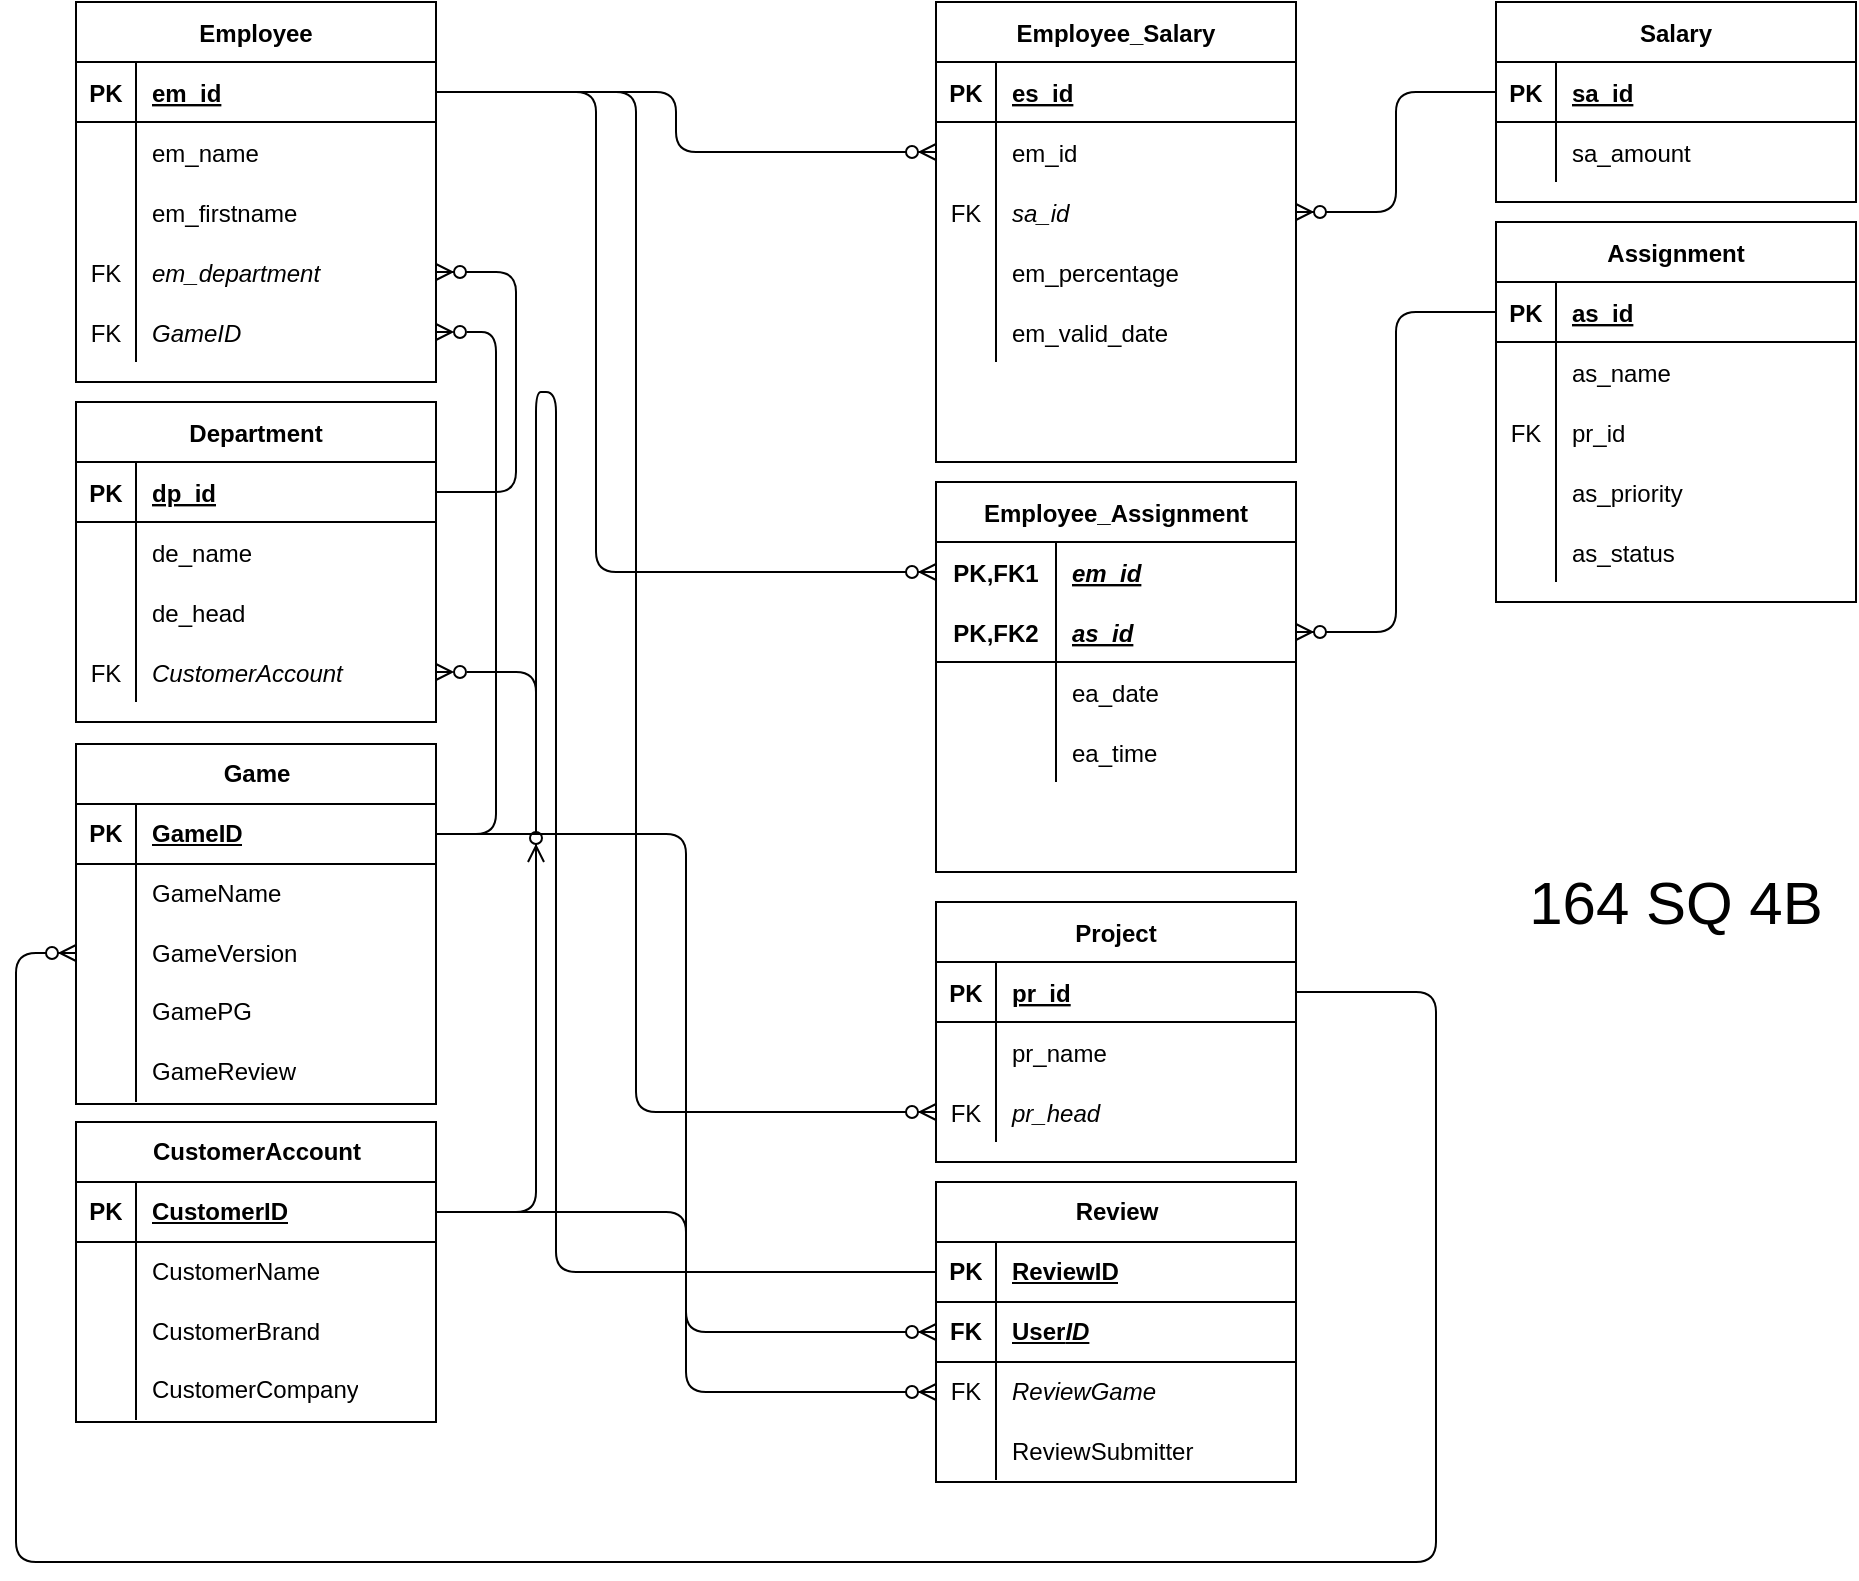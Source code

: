 <mxfile version="22.0.3" type="device">
  <diagram id="Ua8jzKpzWy9lWKRuRthe" name="Seite-1">
    <mxGraphModel dx="512" dy="359" grid="1" gridSize="10" guides="1" tooltips="1" connect="1" arrows="0" fold="1" page="1" pageScale="1" pageWidth="1169" pageHeight="827" math="0" shadow="0">
      <root>
        <mxCell id="0" />
        <mxCell id="1" parent="0" />
        <mxCell id="_YW2jVHC4cOVoF4vzaYy-1" value="Employee" style="shape=table;startSize=30;container=1;collapsible=1;childLayout=tableLayout;fixedRows=1;rowLines=0;fontStyle=1;align=center;resizeLast=1;labelBackgroundColor=none;" parent="1" vertex="1">
          <mxGeometry x="50" y="30" width="180" height="190" as="geometry" />
        </mxCell>
        <mxCell id="_YW2jVHC4cOVoF4vzaYy-2" value="" style="shape=partialRectangle;collapsible=0;dropTarget=0;pointerEvents=0;fillColor=none;top=0;left=0;bottom=1;right=0;points=[[0,0.5],[1,0.5]];portConstraint=eastwest;labelBackgroundColor=none;" parent="_YW2jVHC4cOVoF4vzaYy-1" vertex="1">
          <mxGeometry y="30" width="180" height="30" as="geometry" />
        </mxCell>
        <mxCell id="_YW2jVHC4cOVoF4vzaYy-3" value="PK" style="shape=partialRectangle;connectable=0;fillColor=none;top=0;left=0;bottom=0;right=0;fontStyle=1;overflow=hidden;labelBackgroundColor=none;" parent="_YW2jVHC4cOVoF4vzaYy-2" vertex="1">
          <mxGeometry width="30" height="30" as="geometry">
            <mxRectangle width="30" height="30" as="alternateBounds" />
          </mxGeometry>
        </mxCell>
        <mxCell id="_YW2jVHC4cOVoF4vzaYy-4" value="em_id" style="shape=partialRectangle;connectable=0;fillColor=none;top=0;left=0;bottom=0;right=0;align=left;spacingLeft=6;fontStyle=5;overflow=hidden;labelBackgroundColor=none;" parent="_YW2jVHC4cOVoF4vzaYy-2" vertex="1">
          <mxGeometry x="30" width="150" height="30" as="geometry">
            <mxRectangle width="150" height="30" as="alternateBounds" />
          </mxGeometry>
        </mxCell>
        <mxCell id="_YW2jVHC4cOVoF4vzaYy-5" value="" style="shape=partialRectangle;collapsible=0;dropTarget=0;pointerEvents=0;fillColor=none;top=0;left=0;bottom=0;right=0;points=[[0,0.5],[1,0.5]];portConstraint=eastwest;labelBackgroundColor=none;" parent="_YW2jVHC4cOVoF4vzaYy-1" vertex="1">
          <mxGeometry y="60" width="180" height="30" as="geometry" />
        </mxCell>
        <mxCell id="_YW2jVHC4cOVoF4vzaYy-6" value="" style="shape=partialRectangle;connectable=0;fillColor=none;top=0;left=0;bottom=0;right=0;editable=1;overflow=hidden;labelBackgroundColor=none;" parent="_YW2jVHC4cOVoF4vzaYy-5" vertex="1">
          <mxGeometry width="30" height="30" as="geometry">
            <mxRectangle width="30" height="30" as="alternateBounds" />
          </mxGeometry>
        </mxCell>
        <mxCell id="_YW2jVHC4cOVoF4vzaYy-7" value="em_name" style="shape=partialRectangle;connectable=0;fillColor=none;top=0;left=0;bottom=0;right=0;align=left;spacingLeft=6;overflow=hidden;labelBackgroundColor=none;" parent="_YW2jVHC4cOVoF4vzaYy-5" vertex="1">
          <mxGeometry x="30" width="150" height="30" as="geometry">
            <mxRectangle width="150" height="30" as="alternateBounds" />
          </mxGeometry>
        </mxCell>
        <mxCell id="_YW2jVHC4cOVoF4vzaYy-8" value="" style="shape=partialRectangle;collapsible=0;dropTarget=0;pointerEvents=0;fillColor=none;top=0;left=0;bottom=0;right=0;points=[[0,0.5],[1,0.5]];portConstraint=eastwest;labelBackgroundColor=none;" parent="_YW2jVHC4cOVoF4vzaYy-1" vertex="1">
          <mxGeometry y="90" width="180" height="30" as="geometry" />
        </mxCell>
        <mxCell id="_YW2jVHC4cOVoF4vzaYy-9" value="" style="shape=partialRectangle;connectable=0;fillColor=none;top=0;left=0;bottom=0;right=0;editable=1;overflow=hidden;labelBackgroundColor=none;" parent="_YW2jVHC4cOVoF4vzaYy-8" vertex="1">
          <mxGeometry width="30" height="30" as="geometry">
            <mxRectangle width="30" height="30" as="alternateBounds" />
          </mxGeometry>
        </mxCell>
        <mxCell id="_YW2jVHC4cOVoF4vzaYy-10" value="em_firstname" style="shape=partialRectangle;connectable=0;fillColor=none;top=0;left=0;bottom=0;right=0;align=left;spacingLeft=6;overflow=hidden;labelBackgroundColor=none;" parent="_YW2jVHC4cOVoF4vzaYy-8" vertex="1">
          <mxGeometry x="30" width="150" height="30" as="geometry">
            <mxRectangle width="150" height="30" as="alternateBounds" />
          </mxGeometry>
        </mxCell>
        <mxCell id="_YW2jVHC4cOVoF4vzaYy-11" value="" style="shape=partialRectangle;collapsible=0;dropTarget=0;pointerEvents=0;fillColor=none;top=0;left=0;bottom=0;right=0;points=[[0,0.5],[1,0.5]];portConstraint=eastwest;labelBackgroundColor=none;" parent="_YW2jVHC4cOVoF4vzaYy-1" vertex="1">
          <mxGeometry y="120" width="180" height="30" as="geometry" />
        </mxCell>
        <mxCell id="_YW2jVHC4cOVoF4vzaYy-12" value="FK" style="shape=partialRectangle;connectable=0;fillColor=none;top=0;left=0;bottom=0;right=0;editable=1;overflow=hidden;labelBackgroundColor=none;" parent="_YW2jVHC4cOVoF4vzaYy-11" vertex="1">
          <mxGeometry width="30" height="30" as="geometry">
            <mxRectangle width="30" height="30" as="alternateBounds" />
          </mxGeometry>
        </mxCell>
        <mxCell id="_YW2jVHC4cOVoF4vzaYy-13" value="em_department" style="shape=partialRectangle;connectable=0;fillColor=none;top=0;left=0;bottom=0;right=0;align=left;spacingLeft=6;overflow=hidden;fontStyle=2;labelBackgroundColor=none;" parent="_YW2jVHC4cOVoF4vzaYy-11" vertex="1">
          <mxGeometry x="30" width="150" height="30" as="geometry">
            <mxRectangle width="150" height="30" as="alternateBounds" />
          </mxGeometry>
        </mxCell>
        <mxCell id="7PqObZZ0oOiHgNOattM8-30" style="shape=partialRectangle;collapsible=0;dropTarget=0;pointerEvents=0;fillColor=none;top=0;left=0;bottom=0;right=0;points=[[0,0.5],[1,0.5]];portConstraint=eastwest;labelBackgroundColor=none;" vertex="1" parent="_YW2jVHC4cOVoF4vzaYy-1">
          <mxGeometry y="150" width="180" height="30" as="geometry" />
        </mxCell>
        <mxCell id="7PqObZZ0oOiHgNOattM8-31" value="FK" style="shape=partialRectangle;connectable=0;fillColor=none;top=0;left=0;bottom=0;right=0;editable=1;overflow=hidden;labelBackgroundColor=none;" vertex="1" parent="7PqObZZ0oOiHgNOattM8-30">
          <mxGeometry width="30" height="30" as="geometry">
            <mxRectangle width="30" height="30" as="alternateBounds" />
          </mxGeometry>
        </mxCell>
        <mxCell id="7PqObZZ0oOiHgNOattM8-32" value="GameID" style="shape=partialRectangle;connectable=0;fillColor=none;top=0;left=0;bottom=0;right=0;align=left;spacingLeft=6;overflow=hidden;fontStyle=2;labelBackgroundColor=none;" vertex="1" parent="7PqObZZ0oOiHgNOattM8-30">
          <mxGeometry x="30" width="150" height="30" as="geometry">
            <mxRectangle width="150" height="30" as="alternateBounds" />
          </mxGeometry>
        </mxCell>
        <mxCell id="_YW2jVHC4cOVoF4vzaYy-14" value="Salary" style="shape=table;startSize=30;container=1;collapsible=1;childLayout=tableLayout;fixedRows=1;rowLines=0;fontStyle=1;align=center;resizeLast=1;labelBackgroundColor=none;" parent="1" vertex="1">
          <mxGeometry x="760" y="30" width="180" height="100" as="geometry" />
        </mxCell>
        <mxCell id="_YW2jVHC4cOVoF4vzaYy-15" value="" style="shape=partialRectangle;collapsible=0;dropTarget=0;pointerEvents=0;fillColor=none;top=0;left=0;bottom=1;right=0;points=[[0,0.5],[1,0.5]];portConstraint=eastwest;labelBackgroundColor=none;" parent="_YW2jVHC4cOVoF4vzaYy-14" vertex="1">
          <mxGeometry y="30" width="180" height="30" as="geometry" />
        </mxCell>
        <mxCell id="_YW2jVHC4cOVoF4vzaYy-16" value="PK" style="shape=partialRectangle;connectable=0;fillColor=none;top=0;left=0;bottom=0;right=0;fontStyle=1;overflow=hidden;labelBackgroundColor=none;" parent="_YW2jVHC4cOVoF4vzaYy-15" vertex="1">
          <mxGeometry width="30" height="30" as="geometry">
            <mxRectangle width="30" height="30" as="alternateBounds" />
          </mxGeometry>
        </mxCell>
        <mxCell id="_YW2jVHC4cOVoF4vzaYy-17" value="sa_id" style="shape=partialRectangle;connectable=0;fillColor=none;top=0;left=0;bottom=0;right=0;align=left;spacingLeft=6;fontStyle=5;overflow=hidden;labelBackgroundColor=none;" parent="_YW2jVHC4cOVoF4vzaYy-15" vertex="1">
          <mxGeometry x="30" width="150" height="30" as="geometry">
            <mxRectangle width="150" height="30" as="alternateBounds" />
          </mxGeometry>
        </mxCell>
        <mxCell id="_YW2jVHC4cOVoF4vzaYy-18" value="" style="shape=partialRectangle;collapsible=0;dropTarget=0;pointerEvents=0;fillColor=none;top=0;left=0;bottom=0;right=0;points=[[0,0.5],[1,0.5]];portConstraint=eastwest;labelBackgroundColor=none;" parent="_YW2jVHC4cOVoF4vzaYy-14" vertex="1">
          <mxGeometry y="60" width="180" height="30" as="geometry" />
        </mxCell>
        <mxCell id="_YW2jVHC4cOVoF4vzaYy-19" value="" style="shape=partialRectangle;connectable=0;fillColor=none;top=0;left=0;bottom=0;right=0;editable=1;overflow=hidden;labelBackgroundColor=none;" parent="_YW2jVHC4cOVoF4vzaYy-18" vertex="1">
          <mxGeometry width="30" height="30" as="geometry">
            <mxRectangle width="30" height="30" as="alternateBounds" />
          </mxGeometry>
        </mxCell>
        <mxCell id="_YW2jVHC4cOVoF4vzaYy-20" value="sa_amount" style="shape=partialRectangle;connectable=0;fillColor=none;top=0;left=0;bottom=0;right=0;align=left;spacingLeft=6;overflow=hidden;labelBackgroundColor=none;" parent="_YW2jVHC4cOVoF4vzaYy-18" vertex="1">
          <mxGeometry x="30" width="150" height="30" as="geometry">
            <mxRectangle width="150" height="30" as="alternateBounds" />
          </mxGeometry>
        </mxCell>
        <mxCell id="_YW2jVHC4cOVoF4vzaYy-27" value="Employee_Salary" style="shape=table;startSize=30;container=1;collapsible=1;childLayout=tableLayout;fixedRows=1;rowLines=0;fontStyle=1;align=center;resizeLast=1;labelBackgroundColor=none;" parent="1" vertex="1">
          <mxGeometry x="480" y="30" width="180" height="230" as="geometry" />
        </mxCell>
        <mxCell id="_YW2jVHC4cOVoF4vzaYy-28" value="" style="shape=partialRectangle;collapsible=0;dropTarget=0;pointerEvents=0;fillColor=none;top=0;left=0;bottom=1;right=0;points=[[0,0.5],[1,0.5]];portConstraint=eastwest;labelBackgroundColor=none;" parent="_YW2jVHC4cOVoF4vzaYy-27" vertex="1">
          <mxGeometry y="30" width="180" height="30" as="geometry" />
        </mxCell>
        <mxCell id="_YW2jVHC4cOVoF4vzaYy-29" value="PK" style="shape=partialRectangle;connectable=0;fillColor=none;top=0;left=0;bottom=0;right=0;fontStyle=1;overflow=hidden;labelBackgroundColor=none;" parent="_YW2jVHC4cOVoF4vzaYy-28" vertex="1">
          <mxGeometry width="30" height="30" as="geometry">
            <mxRectangle width="30" height="30" as="alternateBounds" />
          </mxGeometry>
        </mxCell>
        <mxCell id="_YW2jVHC4cOVoF4vzaYy-30" value="es_id" style="shape=partialRectangle;connectable=0;fillColor=none;top=0;left=0;bottom=0;right=0;align=left;spacingLeft=6;fontStyle=5;overflow=hidden;labelBackgroundColor=none;" parent="_YW2jVHC4cOVoF4vzaYy-28" vertex="1">
          <mxGeometry x="30" width="150" height="30" as="geometry">
            <mxRectangle width="150" height="30" as="alternateBounds" />
          </mxGeometry>
        </mxCell>
        <mxCell id="_YW2jVHC4cOVoF4vzaYy-31" value="" style="shape=partialRectangle;collapsible=0;dropTarget=0;pointerEvents=0;fillColor=none;top=0;left=0;bottom=0;right=0;points=[[0,0.5],[1,0.5]];portConstraint=eastwest;labelBackgroundColor=none;" parent="_YW2jVHC4cOVoF4vzaYy-27" vertex="1">
          <mxGeometry y="60" width="180" height="30" as="geometry" />
        </mxCell>
        <mxCell id="_YW2jVHC4cOVoF4vzaYy-32" value="" style="shape=partialRectangle;connectable=0;fillColor=none;top=0;left=0;bottom=0;right=0;editable=1;overflow=hidden;labelBackgroundColor=none;" parent="_YW2jVHC4cOVoF4vzaYy-31" vertex="1">
          <mxGeometry width="30" height="30" as="geometry">
            <mxRectangle width="30" height="30" as="alternateBounds" />
          </mxGeometry>
        </mxCell>
        <mxCell id="_YW2jVHC4cOVoF4vzaYy-33" value="em_id" style="shape=partialRectangle;connectable=0;fillColor=none;top=0;left=0;bottom=0;right=0;align=left;spacingLeft=6;overflow=hidden;labelBackgroundColor=none;" parent="_YW2jVHC4cOVoF4vzaYy-31" vertex="1">
          <mxGeometry x="30" width="150" height="30" as="geometry">
            <mxRectangle width="150" height="30" as="alternateBounds" />
          </mxGeometry>
        </mxCell>
        <mxCell id="u4mt62kIkiOleZGUTD9y-3" value="" style="shape=partialRectangle;collapsible=0;dropTarget=0;pointerEvents=0;fillColor=none;top=0;left=0;bottom=0;right=0;points=[[0,0.5],[1,0.5]];portConstraint=eastwest;labelBackgroundColor=none;" parent="_YW2jVHC4cOVoF4vzaYy-27" vertex="1">
          <mxGeometry y="90" width="180" height="30" as="geometry" />
        </mxCell>
        <mxCell id="u4mt62kIkiOleZGUTD9y-4" value="FK" style="shape=partialRectangle;connectable=0;fillColor=none;top=0;left=0;bottom=0;right=0;fontStyle=0;overflow=hidden;labelBackgroundColor=none;" parent="u4mt62kIkiOleZGUTD9y-3" vertex="1">
          <mxGeometry width="30" height="30" as="geometry">
            <mxRectangle width="30" height="30" as="alternateBounds" />
          </mxGeometry>
        </mxCell>
        <mxCell id="u4mt62kIkiOleZGUTD9y-5" value="sa_id" style="shape=partialRectangle;connectable=0;fillColor=none;top=0;left=0;bottom=0;right=0;align=left;spacingLeft=6;fontStyle=2;overflow=hidden;labelBackgroundColor=none;" parent="u4mt62kIkiOleZGUTD9y-3" vertex="1">
          <mxGeometry x="30" width="150" height="30" as="geometry">
            <mxRectangle width="150" height="30" as="alternateBounds" />
          </mxGeometry>
        </mxCell>
        <mxCell id="_YW2jVHC4cOVoF4vzaYy-37" value="" style="shape=partialRectangle;collapsible=0;dropTarget=0;pointerEvents=0;fillColor=none;top=0;left=0;bottom=0;right=0;points=[[0,0.5],[1,0.5]];portConstraint=eastwest;labelBackgroundColor=none;" parent="_YW2jVHC4cOVoF4vzaYy-27" vertex="1">
          <mxGeometry y="120" width="180" height="30" as="geometry" />
        </mxCell>
        <mxCell id="_YW2jVHC4cOVoF4vzaYy-38" value="" style="shape=partialRectangle;connectable=0;fillColor=none;top=0;left=0;bottom=0;right=0;editable=1;overflow=hidden;labelBackgroundColor=none;" parent="_YW2jVHC4cOVoF4vzaYy-37" vertex="1">
          <mxGeometry width="30" height="30" as="geometry">
            <mxRectangle width="30" height="30" as="alternateBounds" />
          </mxGeometry>
        </mxCell>
        <mxCell id="_YW2jVHC4cOVoF4vzaYy-39" value="em_percentage" style="shape=partialRectangle;connectable=0;fillColor=none;top=0;left=0;bottom=0;right=0;align=left;spacingLeft=6;overflow=hidden;labelBackgroundColor=none;" parent="_YW2jVHC4cOVoF4vzaYy-37" vertex="1">
          <mxGeometry x="30" width="150" height="30" as="geometry">
            <mxRectangle width="150" height="30" as="alternateBounds" />
          </mxGeometry>
        </mxCell>
        <mxCell id="_YW2jVHC4cOVoF4vzaYy-82" value="" style="shape=partialRectangle;collapsible=0;dropTarget=0;pointerEvents=0;fillColor=none;top=0;left=0;bottom=0;right=0;points=[[0,0.5],[1,0.5]];portConstraint=eastwest;labelBackgroundColor=none;" parent="_YW2jVHC4cOVoF4vzaYy-27" vertex="1">
          <mxGeometry y="150" width="180" height="30" as="geometry" />
        </mxCell>
        <mxCell id="_YW2jVHC4cOVoF4vzaYy-83" value="" style="shape=partialRectangle;connectable=0;fillColor=none;top=0;left=0;bottom=0;right=0;editable=1;overflow=hidden;labelBackgroundColor=none;" parent="_YW2jVHC4cOVoF4vzaYy-82" vertex="1">
          <mxGeometry width="30" height="30" as="geometry">
            <mxRectangle width="30" height="30" as="alternateBounds" />
          </mxGeometry>
        </mxCell>
        <mxCell id="_YW2jVHC4cOVoF4vzaYy-84" value="em_valid_date" style="shape=partialRectangle;connectable=0;fillColor=none;top=0;left=0;bottom=0;right=0;align=left;spacingLeft=6;overflow=hidden;labelBackgroundColor=none;" parent="_YW2jVHC4cOVoF4vzaYy-82" vertex="1">
          <mxGeometry x="30" width="150" height="30" as="geometry">
            <mxRectangle width="150" height="30" as="alternateBounds" />
          </mxGeometry>
        </mxCell>
        <mxCell id="_YW2jVHC4cOVoF4vzaYy-40" value="Project" style="shape=table;startSize=30;container=1;collapsible=1;childLayout=tableLayout;fixedRows=1;rowLines=0;fontStyle=1;align=center;resizeLast=1;labelBackgroundColor=none;" parent="1" vertex="1">
          <mxGeometry x="480" y="480" width="180" height="130" as="geometry" />
        </mxCell>
        <mxCell id="_YW2jVHC4cOVoF4vzaYy-41" value="" style="shape=partialRectangle;collapsible=0;dropTarget=0;pointerEvents=0;fillColor=none;top=0;left=0;bottom=1;right=0;points=[[0,0.5],[1,0.5]];portConstraint=eastwest;labelBackgroundColor=none;" parent="_YW2jVHC4cOVoF4vzaYy-40" vertex="1">
          <mxGeometry y="30" width="180" height="30" as="geometry" />
        </mxCell>
        <mxCell id="_YW2jVHC4cOVoF4vzaYy-42" value="PK" style="shape=partialRectangle;connectable=0;fillColor=none;top=0;left=0;bottom=0;right=0;fontStyle=1;overflow=hidden;labelBackgroundColor=none;" parent="_YW2jVHC4cOVoF4vzaYy-41" vertex="1">
          <mxGeometry width="30" height="30" as="geometry">
            <mxRectangle width="30" height="30" as="alternateBounds" />
          </mxGeometry>
        </mxCell>
        <mxCell id="_YW2jVHC4cOVoF4vzaYy-43" value="pr_id" style="shape=partialRectangle;connectable=0;fillColor=none;top=0;left=0;bottom=0;right=0;align=left;spacingLeft=6;fontStyle=5;overflow=hidden;labelBackgroundColor=none;" parent="_YW2jVHC4cOVoF4vzaYy-41" vertex="1">
          <mxGeometry x="30" width="150" height="30" as="geometry">
            <mxRectangle width="150" height="30" as="alternateBounds" />
          </mxGeometry>
        </mxCell>
        <mxCell id="_YW2jVHC4cOVoF4vzaYy-44" value="" style="shape=partialRectangle;collapsible=0;dropTarget=0;pointerEvents=0;fillColor=none;top=0;left=0;bottom=0;right=0;points=[[0,0.5],[1,0.5]];portConstraint=eastwest;labelBackgroundColor=none;" parent="_YW2jVHC4cOVoF4vzaYy-40" vertex="1">
          <mxGeometry y="60" width="180" height="30" as="geometry" />
        </mxCell>
        <mxCell id="_YW2jVHC4cOVoF4vzaYy-45" value="" style="shape=partialRectangle;connectable=0;fillColor=none;top=0;left=0;bottom=0;right=0;editable=1;overflow=hidden;labelBackgroundColor=none;" parent="_YW2jVHC4cOVoF4vzaYy-44" vertex="1">
          <mxGeometry width="30" height="30" as="geometry">
            <mxRectangle width="30" height="30" as="alternateBounds" />
          </mxGeometry>
        </mxCell>
        <mxCell id="_YW2jVHC4cOVoF4vzaYy-46" value="pr_name" style="shape=partialRectangle;connectable=0;fillColor=none;top=0;left=0;bottom=0;right=0;align=left;spacingLeft=6;overflow=hidden;labelBackgroundColor=none;" parent="_YW2jVHC4cOVoF4vzaYy-44" vertex="1">
          <mxGeometry x="30" width="150" height="30" as="geometry">
            <mxRectangle width="150" height="30" as="alternateBounds" />
          </mxGeometry>
        </mxCell>
        <mxCell id="u4mt62kIkiOleZGUTD9y-31" value="" style="shape=partialRectangle;collapsible=0;dropTarget=0;pointerEvents=0;fillColor=none;top=0;left=0;bottom=0;right=0;points=[[0,0.5],[1,0.5]];portConstraint=eastwest;labelBackgroundColor=none;" parent="_YW2jVHC4cOVoF4vzaYy-40" vertex="1">
          <mxGeometry y="90" width="180" height="30" as="geometry" />
        </mxCell>
        <mxCell id="u4mt62kIkiOleZGUTD9y-32" value="FK" style="shape=partialRectangle;connectable=0;fillColor=none;top=0;left=0;bottom=0;right=0;fontStyle=0;overflow=hidden;labelBackgroundColor=none;" parent="u4mt62kIkiOleZGUTD9y-31" vertex="1">
          <mxGeometry width="30" height="30" as="geometry">
            <mxRectangle width="30" height="30" as="alternateBounds" />
          </mxGeometry>
        </mxCell>
        <mxCell id="u4mt62kIkiOleZGUTD9y-33" value="pr_head" style="shape=partialRectangle;connectable=0;fillColor=none;top=0;left=0;bottom=0;right=0;align=left;spacingLeft=6;fontStyle=2;overflow=hidden;labelBackgroundColor=none;" parent="u4mt62kIkiOleZGUTD9y-31" vertex="1">
          <mxGeometry x="30" width="150" height="30" as="geometry">
            <mxRectangle width="150" height="30" as="alternateBounds" />
          </mxGeometry>
        </mxCell>
        <mxCell id="_YW2jVHC4cOVoF4vzaYy-85" value="Department" style="shape=table;startSize=30;container=1;collapsible=1;childLayout=tableLayout;fixedRows=1;rowLines=0;fontStyle=1;align=center;resizeLast=1;labelBackgroundColor=none;" parent="1" vertex="1">
          <mxGeometry x="50" y="230" width="180" height="160" as="geometry" />
        </mxCell>
        <mxCell id="_YW2jVHC4cOVoF4vzaYy-86" value="" style="shape=partialRectangle;collapsible=0;dropTarget=0;pointerEvents=0;fillColor=none;top=0;left=0;bottom=1;right=0;points=[[0,0.5],[1,0.5]];portConstraint=eastwest;labelBackgroundColor=none;" parent="_YW2jVHC4cOVoF4vzaYy-85" vertex="1">
          <mxGeometry y="30" width="180" height="30" as="geometry" />
        </mxCell>
        <mxCell id="_YW2jVHC4cOVoF4vzaYy-87" value="PK" style="shape=partialRectangle;connectable=0;fillColor=none;top=0;left=0;bottom=0;right=0;fontStyle=1;overflow=hidden;labelBackgroundColor=none;" parent="_YW2jVHC4cOVoF4vzaYy-86" vertex="1">
          <mxGeometry width="30" height="30" as="geometry">
            <mxRectangle width="30" height="30" as="alternateBounds" />
          </mxGeometry>
        </mxCell>
        <mxCell id="_YW2jVHC4cOVoF4vzaYy-88" value="dp_id" style="shape=partialRectangle;connectable=0;fillColor=none;top=0;left=0;bottom=0;right=0;align=left;spacingLeft=6;fontStyle=5;overflow=hidden;labelBackgroundColor=none;" parent="_YW2jVHC4cOVoF4vzaYy-86" vertex="1">
          <mxGeometry x="30" width="150" height="30" as="geometry">
            <mxRectangle width="150" height="30" as="alternateBounds" />
          </mxGeometry>
        </mxCell>
        <mxCell id="_YW2jVHC4cOVoF4vzaYy-89" value="" style="shape=partialRectangle;collapsible=0;dropTarget=0;pointerEvents=0;fillColor=none;top=0;left=0;bottom=0;right=0;points=[[0,0.5],[1,0.5]];portConstraint=eastwest;labelBackgroundColor=none;" parent="_YW2jVHC4cOVoF4vzaYy-85" vertex="1">
          <mxGeometry y="60" width="180" height="30" as="geometry" />
        </mxCell>
        <mxCell id="_YW2jVHC4cOVoF4vzaYy-90" value="" style="shape=partialRectangle;connectable=0;fillColor=none;top=0;left=0;bottom=0;right=0;editable=1;overflow=hidden;labelBackgroundColor=none;" parent="_YW2jVHC4cOVoF4vzaYy-89" vertex="1">
          <mxGeometry width="30" height="30" as="geometry">
            <mxRectangle width="30" height="30" as="alternateBounds" />
          </mxGeometry>
        </mxCell>
        <mxCell id="_YW2jVHC4cOVoF4vzaYy-91" value="de_name" style="shape=partialRectangle;connectable=0;fillColor=none;top=0;left=0;bottom=0;right=0;align=left;spacingLeft=6;overflow=hidden;labelBackgroundColor=none;" parent="_YW2jVHC4cOVoF4vzaYy-89" vertex="1">
          <mxGeometry x="30" width="150" height="30" as="geometry">
            <mxRectangle width="150" height="30" as="alternateBounds" />
          </mxGeometry>
        </mxCell>
        <mxCell id="_YW2jVHC4cOVoF4vzaYy-92" value="" style="shape=partialRectangle;collapsible=0;dropTarget=0;pointerEvents=0;fillColor=none;top=0;left=0;bottom=0;right=0;points=[[0,0.5],[1,0.5]];portConstraint=eastwest;labelBackgroundColor=none;" parent="_YW2jVHC4cOVoF4vzaYy-85" vertex="1">
          <mxGeometry y="90" width="180" height="30" as="geometry" />
        </mxCell>
        <mxCell id="_YW2jVHC4cOVoF4vzaYy-93" value="" style="shape=partialRectangle;connectable=0;fillColor=none;top=0;left=0;bottom=0;right=0;editable=1;overflow=hidden;labelBackgroundColor=none;" parent="_YW2jVHC4cOVoF4vzaYy-92" vertex="1">
          <mxGeometry width="30" height="30" as="geometry">
            <mxRectangle width="30" height="30" as="alternateBounds" />
          </mxGeometry>
        </mxCell>
        <mxCell id="_YW2jVHC4cOVoF4vzaYy-94" value="de_head" style="shape=partialRectangle;connectable=0;fillColor=none;top=0;left=0;bottom=0;right=0;align=left;spacingLeft=6;overflow=hidden;labelBackgroundColor=none;" parent="_YW2jVHC4cOVoF4vzaYy-92" vertex="1">
          <mxGeometry x="30" width="150" height="30" as="geometry">
            <mxRectangle width="150" height="30" as="alternateBounds" />
          </mxGeometry>
        </mxCell>
        <mxCell id="7PqObZZ0oOiHgNOattM8-52" style="shape=partialRectangle;collapsible=0;dropTarget=0;pointerEvents=0;fillColor=none;top=0;left=0;bottom=0;right=0;points=[[0,0.5],[1,0.5]];portConstraint=eastwest;labelBackgroundColor=none;" vertex="1" parent="_YW2jVHC4cOVoF4vzaYy-85">
          <mxGeometry y="120" width="180" height="30" as="geometry" />
        </mxCell>
        <mxCell id="7PqObZZ0oOiHgNOattM8-53" value="FK" style="shape=partialRectangle;connectable=0;fillColor=none;top=0;left=0;bottom=0;right=0;editable=1;overflow=hidden;labelBackgroundColor=none;" vertex="1" parent="7PqObZZ0oOiHgNOattM8-52">
          <mxGeometry width="30" height="30" as="geometry">
            <mxRectangle width="30" height="30" as="alternateBounds" />
          </mxGeometry>
        </mxCell>
        <mxCell id="7PqObZZ0oOiHgNOattM8-54" value="CustomerAccount" style="shape=partialRectangle;connectable=0;fillColor=none;top=0;left=0;bottom=0;right=0;align=left;spacingLeft=6;overflow=hidden;fontStyle=2;labelBackgroundColor=none;" vertex="1" parent="7PqObZZ0oOiHgNOattM8-52">
          <mxGeometry x="30" width="150" height="30" as="geometry">
            <mxRectangle width="150" height="30" as="alternateBounds" />
          </mxGeometry>
        </mxCell>
        <mxCell id="_YW2jVHC4cOVoF4vzaYy-98" value="Assignment" style="shape=table;startSize=30;container=1;collapsible=1;childLayout=tableLayout;fixedRows=1;rowLines=0;fontStyle=1;align=center;resizeLast=1;labelBackgroundColor=none;" parent="1" vertex="1">
          <mxGeometry x="760" y="140" width="180" height="190" as="geometry" />
        </mxCell>
        <mxCell id="_YW2jVHC4cOVoF4vzaYy-99" value="" style="shape=partialRectangle;collapsible=0;dropTarget=0;pointerEvents=0;fillColor=none;top=0;left=0;bottom=1;right=0;points=[[0,0.5],[1,0.5]];portConstraint=eastwest;labelBackgroundColor=none;" parent="_YW2jVHC4cOVoF4vzaYy-98" vertex="1">
          <mxGeometry y="30" width="180" height="30" as="geometry" />
        </mxCell>
        <mxCell id="_YW2jVHC4cOVoF4vzaYy-100" value="PK" style="shape=partialRectangle;connectable=0;fillColor=none;top=0;left=0;bottom=0;right=0;fontStyle=1;overflow=hidden;labelBackgroundColor=none;" parent="_YW2jVHC4cOVoF4vzaYy-99" vertex="1">
          <mxGeometry width="30" height="30" as="geometry">
            <mxRectangle width="30" height="30" as="alternateBounds" />
          </mxGeometry>
        </mxCell>
        <mxCell id="_YW2jVHC4cOVoF4vzaYy-101" value="as_id" style="shape=partialRectangle;connectable=0;fillColor=none;top=0;left=0;bottom=0;right=0;align=left;spacingLeft=6;fontStyle=5;overflow=hidden;labelBackgroundColor=none;" parent="_YW2jVHC4cOVoF4vzaYy-99" vertex="1">
          <mxGeometry x="30" width="150" height="30" as="geometry">
            <mxRectangle width="150" height="30" as="alternateBounds" />
          </mxGeometry>
        </mxCell>
        <mxCell id="_YW2jVHC4cOVoF4vzaYy-102" value="" style="shape=partialRectangle;collapsible=0;dropTarget=0;pointerEvents=0;fillColor=none;top=0;left=0;bottom=0;right=0;points=[[0,0.5],[1,0.5]];portConstraint=eastwest;labelBackgroundColor=none;" parent="_YW2jVHC4cOVoF4vzaYy-98" vertex="1">
          <mxGeometry y="60" width="180" height="30" as="geometry" />
        </mxCell>
        <mxCell id="_YW2jVHC4cOVoF4vzaYy-103" value="" style="shape=partialRectangle;connectable=0;fillColor=none;top=0;left=0;bottom=0;right=0;editable=1;overflow=hidden;labelBackgroundColor=none;" parent="_YW2jVHC4cOVoF4vzaYy-102" vertex="1">
          <mxGeometry width="30" height="30" as="geometry">
            <mxRectangle width="30" height="30" as="alternateBounds" />
          </mxGeometry>
        </mxCell>
        <mxCell id="_YW2jVHC4cOVoF4vzaYy-104" value="as_name" style="shape=partialRectangle;connectable=0;fillColor=none;top=0;left=0;bottom=0;right=0;align=left;spacingLeft=6;overflow=hidden;labelBackgroundColor=none;" parent="_YW2jVHC4cOVoF4vzaYy-102" vertex="1">
          <mxGeometry x="30" width="150" height="30" as="geometry">
            <mxRectangle width="150" height="30" as="alternateBounds" />
          </mxGeometry>
        </mxCell>
        <mxCell id="u4mt62kIkiOleZGUTD9y-27" value="" style="shape=partialRectangle;collapsible=0;dropTarget=0;pointerEvents=0;fillColor=none;top=0;left=0;bottom=0;right=0;points=[[0,0.5],[1,0.5]];portConstraint=eastwest;labelBackgroundColor=none;" parent="_YW2jVHC4cOVoF4vzaYy-98" vertex="1">
          <mxGeometry y="90" width="180" height="30" as="geometry" />
        </mxCell>
        <mxCell id="u4mt62kIkiOleZGUTD9y-28" value="FK" style="shape=partialRectangle;connectable=0;fillColor=none;top=0;left=0;bottom=0;right=0;fontStyle=0;overflow=hidden;labelBackgroundColor=none;" parent="u4mt62kIkiOleZGUTD9y-27" vertex="1">
          <mxGeometry width="30" height="30" as="geometry">
            <mxRectangle width="30" height="30" as="alternateBounds" />
          </mxGeometry>
        </mxCell>
        <mxCell id="u4mt62kIkiOleZGUTD9y-29" value="pr_id" style="shape=partialRectangle;connectable=0;fillColor=none;top=0;left=0;bottom=0;right=0;align=left;spacingLeft=6;fontStyle=0;overflow=hidden;labelBackgroundColor=none;" parent="u4mt62kIkiOleZGUTD9y-27" vertex="1">
          <mxGeometry x="30" width="150" height="30" as="geometry">
            <mxRectangle width="150" height="30" as="alternateBounds" />
          </mxGeometry>
        </mxCell>
        <mxCell id="_YW2jVHC4cOVoF4vzaYy-105" value="" style="shape=partialRectangle;collapsible=0;dropTarget=0;pointerEvents=0;fillColor=none;top=0;left=0;bottom=0;right=0;points=[[0,0.5],[1,0.5]];portConstraint=eastwest;labelBackgroundColor=none;" parent="_YW2jVHC4cOVoF4vzaYy-98" vertex="1">
          <mxGeometry y="120" width="180" height="30" as="geometry" />
        </mxCell>
        <mxCell id="_YW2jVHC4cOVoF4vzaYy-106" value="" style="shape=partialRectangle;connectable=0;fillColor=none;top=0;left=0;bottom=0;right=0;editable=1;overflow=hidden;labelBackgroundColor=none;" parent="_YW2jVHC4cOVoF4vzaYy-105" vertex="1">
          <mxGeometry width="30" height="30" as="geometry">
            <mxRectangle width="30" height="30" as="alternateBounds" />
          </mxGeometry>
        </mxCell>
        <mxCell id="_YW2jVHC4cOVoF4vzaYy-107" value="as_priority" style="shape=partialRectangle;connectable=0;fillColor=none;top=0;left=0;bottom=0;right=0;align=left;spacingLeft=6;overflow=hidden;labelBackgroundColor=none;" parent="_YW2jVHC4cOVoF4vzaYy-105" vertex="1">
          <mxGeometry x="30" width="150" height="30" as="geometry">
            <mxRectangle width="150" height="30" as="alternateBounds" />
          </mxGeometry>
        </mxCell>
        <mxCell id="_YW2jVHC4cOVoF4vzaYy-108" value="" style="shape=partialRectangle;collapsible=0;dropTarget=0;pointerEvents=0;fillColor=none;top=0;left=0;bottom=0;right=0;points=[[0,0.5],[1,0.5]];portConstraint=eastwest;labelBackgroundColor=none;" parent="_YW2jVHC4cOVoF4vzaYy-98" vertex="1">
          <mxGeometry y="150" width="180" height="30" as="geometry" />
        </mxCell>
        <mxCell id="_YW2jVHC4cOVoF4vzaYy-109" value="" style="shape=partialRectangle;connectable=0;fillColor=none;top=0;left=0;bottom=0;right=0;editable=1;overflow=hidden;labelBackgroundColor=none;" parent="_YW2jVHC4cOVoF4vzaYy-108" vertex="1">
          <mxGeometry width="30" height="30" as="geometry">
            <mxRectangle width="30" height="30" as="alternateBounds" />
          </mxGeometry>
        </mxCell>
        <mxCell id="_YW2jVHC4cOVoF4vzaYy-110" value="as_status" style="shape=partialRectangle;connectable=0;fillColor=none;top=0;left=0;bottom=0;right=0;align=left;spacingLeft=6;overflow=hidden;labelBackgroundColor=none;" parent="_YW2jVHC4cOVoF4vzaYy-108" vertex="1">
          <mxGeometry x="30" width="150" height="30" as="geometry">
            <mxRectangle width="150" height="30" as="alternateBounds" />
          </mxGeometry>
        </mxCell>
        <mxCell id="u4mt62kIkiOleZGUTD9y-2" value="" style="fontSize=12;html=1;endArrow=ERzeroToMany;endFill=1;entryX=1;entryY=0.5;entryDx=0;entryDy=0;exitX=0;exitY=0.5;exitDx=0;exitDy=0;labelBackgroundColor=none;fontColor=default;" parent="1" source="_YW2jVHC4cOVoF4vzaYy-15" edge="1" target="u4mt62kIkiOleZGUTD9y-3">
          <mxGeometry width="100" height="100" relative="1" as="geometry">
            <mxPoint x="930" y="77.5" as="sourcePoint" />
            <mxPoint x="730" y="142.5" as="targetPoint" />
            <Array as="points">
              <mxPoint x="710" y="75" />
              <mxPoint x="710" y="135" />
            </Array>
          </mxGeometry>
        </mxCell>
        <mxCell id="u4mt62kIkiOleZGUTD9y-6" value="" style="fontSize=12;html=1;endArrow=ERzeroToMany;endFill=1;entryX=1;entryY=0.5;entryDx=0;entryDy=0;exitX=1;exitY=0.5;exitDx=0;exitDy=0;startArrow=none;startFill=0;labelBackgroundColor=none;fontColor=default;" parent="1" source="_YW2jVHC4cOVoF4vzaYy-86" target="_YW2jVHC4cOVoF4vzaYy-11" edge="1">
          <mxGeometry width="100" height="100" relative="1" as="geometry">
            <mxPoint x="250" y="280" as="sourcePoint" />
            <mxPoint x="230" y="180" as="targetPoint" />
            <Array as="points">
              <mxPoint x="270" y="275" />
              <mxPoint x="270" y="165" />
            </Array>
          </mxGeometry>
        </mxCell>
        <mxCell id="u4mt62kIkiOleZGUTD9y-7" value="" style="fontSize=12;html=1;endArrow=ERzeroToMany;endFill=1;entryX=0;entryY=0.5;entryDx=0;entryDy=0;exitX=1;exitY=0.5;exitDx=0;exitDy=0;labelBackgroundColor=none;fontColor=default;" parent="1" source="_YW2jVHC4cOVoF4vzaYy-2" target="u4mt62kIkiOleZGUTD9y-9" edge="1">
          <mxGeometry width="100" height="100" relative="1" as="geometry">
            <mxPoint x="460" y="230" as="sourcePoint" />
            <mxPoint x="540" y="465" as="targetPoint" />
            <Array as="points">
              <mxPoint x="310" y="75" />
              <mxPoint x="310" y="315" />
            </Array>
          </mxGeometry>
        </mxCell>
        <mxCell id="u4mt62kIkiOleZGUTD9y-8" value="Employee_Assignment" style="shape=table;startSize=30;container=1;collapsible=1;childLayout=tableLayout;fixedRows=1;rowLines=0;fontStyle=1;align=center;resizeLast=1;labelBackgroundColor=none;" parent="1" vertex="1">
          <mxGeometry x="480" y="270" width="180" height="195" as="geometry" />
        </mxCell>
        <mxCell id="u4mt62kIkiOleZGUTD9y-9" value="" style="shape=partialRectangle;collapsible=0;dropTarget=0;pointerEvents=0;fillColor=none;top=0;left=0;bottom=0;right=0;points=[[0,0.5],[1,0.5]];portConstraint=eastwest;labelBackgroundColor=none;" parent="u4mt62kIkiOleZGUTD9y-8" vertex="1">
          <mxGeometry y="30" width="180" height="30" as="geometry" />
        </mxCell>
        <mxCell id="u4mt62kIkiOleZGUTD9y-10" value="PK,FK1" style="shape=partialRectangle;connectable=0;fillColor=none;top=0;left=0;bottom=0;right=0;fontStyle=1;overflow=hidden;labelBackgroundColor=none;" parent="u4mt62kIkiOleZGUTD9y-9" vertex="1">
          <mxGeometry width="60" height="30" as="geometry">
            <mxRectangle width="60" height="30" as="alternateBounds" />
          </mxGeometry>
        </mxCell>
        <mxCell id="u4mt62kIkiOleZGUTD9y-11" value="em_id" style="shape=partialRectangle;connectable=0;fillColor=none;top=0;left=0;bottom=0;right=0;align=left;spacingLeft=6;fontStyle=7;overflow=hidden;labelBackgroundColor=none;" parent="u4mt62kIkiOleZGUTD9y-9" vertex="1">
          <mxGeometry x="60" width="120" height="30" as="geometry">
            <mxRectangle width="120" height="30" as="alternateBounds" />
          </mxGeometry>
        </mxCell>
        <mxCell id="u4mt62kIkiOleZGUTD9y-12" value="" style="shape=partialRectangle;collapsible=0;dropTarget=0;pointerEvents=0;fillColor=none;top=0;left=0;bottom=1;right=0;points=[[0,0.5],[1,0.5]];portConstraint=eastwest;labelBackgroundColor=none;" parent="u4mt62kIkiOleZGUTD9y-8" vertex="1">
          <mxGeometry y="60" width="180" height="30" as="geometry" />
        </mxCell>
        <mxCell id="u4mt62kIkiOleZGUTD9y-13" value="PK,FK2" style="shape=partialRectangle;connectable=0;fillColor=none;top=0;left=0;bottom=0;right=0;fontStyle=1;overflow=hidden;labelBackgroundColor=none;" parent="u4mt62kIkiOleZGUTD9y-12" vertex="1">
          <mxGeometry width="60" height="30" as="geometry">
            <mxRectangle width="60" height="30" as="alternateBounds" />
          </mxGeometry>
        </mxCell>
        <mxCell id="u4mt62kIkiOleZGUTD9y-14" value="as_id" style="shape=partialRectangle;connectable=0;fillColor=none;top=0;left=0;bottom=0;right=0;align=left;spacingLeft=6;fontStyle=7;overflow=hidden;labelBackgroundColor=none;" parent="u4mt62kIkiOleZGUTD9y-12" vertex="1">
          <mxGeometry x="60" width="120" height="30" as="geometry">
            <mxRectangle width="120" height="30" as="alternateBounds" />
          </mxGeometry>
        </mxCell>
        <mxCell id="u4mt62kIkiOleZGUTD9y-15" value="" style="shape=partialRectangle;collapsible=0;dropTarget=0;pointerEvents=0;fillColor=none;top=0;left=0;bottom=0;right=0;points=[[0,0.5],[1,0.5]];portConstraint=eastwest;labelBackgroundColor=none;" parent="u4mt62kIkiOleZGUTD9y-8" vertex="1">
          <mxGeometry y="90" width="180" height="30" as="geometry" />
        </mxCell>
        <mxCell id="u4mt62kIkiOleZGUTD9y-16" value="" style="shape=partialRectangle;connectable=0;fillColor=none;top=0;left=0;bottom=0;right=0;editable=1;overflow=hidden;labelBackgroundColor=none;" parent="u4mt62kIkiOleZGUTD9y-15" vertex="1">
          <mxGeometry width="60" height="30" as="geometry">
            <mxRectangle width="60" height="30" as="alternateBounds" />
          </mxGeometry>
        </mxCell>
        <mxCell id="u4mt62kIkiOleZGUTD9y-17" value="ea_date" style="shape=partialRectangle;connectable=0;fillColor=none;top=0;left=0;bottom=0;right=0;align=left;spacingLeft=6;overflow=hidden;labelBackgroundColor=none;" parent="u4mt62kIkiOleZGUTD9y-15" vertex="1">
          <mxGeometry x="60" width="120" height="30" as="geometry">
            <mxRectangle width="120" height="30" as="alternateBounds" />
          </mxGeometry>
        </mxCell>
        <mxCell id="u4mt62kIkiOleZGUTD9y-18" value="" style="shape=partialRectangle;collapsible=0;dropTarget=0;pointerEvents=0;fillColor=none;top=0;left=0;bottom=0;right=0;points=[[0,0.5],[1,0.5]];portConstraint=eastwest;labelBackgroundColor=none;" parent="u4mt62kIkiOleZGUTD9y-8" vertex="1">
          <mxGeometry y="120" width="180" height="30" as="geometry" />
        </mxCell>
        <mxCell id="u4mt62kIkiOleZGUTD9y-19" value="" style="shape=partialRectangle;connectable=0;fillColor=none;top=0;left=0;bottom=0;right=0;editable=1;overflow=hidden;labelBackgroundColor=none;" parent="u4mt62kIkiOleZGUTD9y-18" vertex="1">
          <mxGeometry width="60" height="30" as="geometry">
            <mxRectangle width="60" height="30" as="alternateBounds" />
          </mxGeometry>
        </mxCell>
        <mxCell id="u4mt62kIkiOleZGUTD9y-20" value="ea_time" style="shape=partialRectangle;connectable=0;fillColor=none;top=0;left=0;bottom=0;right=0;align=left;spacingLeft=6;overflow=hidden;labelBackgroundColor=none;" parent="u4mt62kIkiOleZGUTD9y-18" vertex="1">
          <mxGeometry x="60" width="120" height="30" as="geometry">
            <mxRectangle width="120" height="30" as="alternateBounds" />
          </mxGeometry>
        </mxCell>
        <mxCell id="u4mt62kIkiOleZGUTD9y-24" value="" style="fontSize=12;html=1;endArrow=ERzeroToMany;endFill=1;entryX=1;entryY=0.5;entryDx=0;entryDy=0;exitX=0;exitY=0.5;exitDx=0;exitDy=0;labelBackgroundColor=none;fontColor=default;" parent="1" source="_YW2jVHC4cOVoF4vzaYy-99" target="u4mt62kIkiOleZGUTD9y-12" edge="1">
          <mxGeometry width="100" height="100" relative="1" as="geometry">
            <mxPoint x="460" y="230" as="sourcePoint" />
            <mxPoint x="560" y="130" as="targetPoint" />
            <Array as="points">
              <mxPoint x="710" y="185" />
              <mxPoint x="710" y="245" />
              <mxPoint x="710" y="345" />
            </Array>
          </mxGeometry>
        </mxCell>
        <mxCell id="u4mt62kIkiOleZGUTD9y-30" value="" style="fontSize=12;html=1;endArrow=ERzeroToMany;endFill=1;entryX=0;entryY=0.5;entryDx=0;entryDy=0;exitX=1;exitY=0.5;exitDx=0;exitDy=0;labelBackgroundColor=none;fontColor=default;" parent="1" source="_YW2jVHC4cOVoF4vzaYy-2" target="u4mt62kIkiOleZGUTD9y-31" edge="1">
          <mxGeometry width="100" height="100" relative="1" as="geometry">
            <mxPoint x="460" y="330" as="sourcePoint" />
            <mxPoint x="560" y="230" as="targetPoint" />
            <Array as="points">
              <mxPoint x="330" y="75" />
              <mxPoint x="330" y="585" />
            </Array>
          </mxGeometry>
        </mxCell>
        <mxCell id="u4mt62kIkiOleZGUTD9y-34" value="164 SQ 4B" style="text;html=1;strokeColor=none;fillColor=none;align=center;verticalAlign=middle;whiteSpace=wrap;rounded=0;fontSize=30;labelBackgroundColor=none;" parent="1" vertex="1">
          <mxGeometry x="770" y="440" width="160" height="80" as="geometry" />
        </mxCell>
        <mxCell id="7PqObZZ0oOiHgNOattM8-1" value="Game" style="shape=table;startSize=30;container=1;collapsible=1;childLayout=tableLayout;fixedRows=1;rowLines=0;fontStyle=1;align=center;resizeLast=1;html=1;labelBackgroundColor=none;" vertex="1" parent="1">
          <mxGeometry x="50" y="401" width="180" height="180" as="geometry" />
        </mxCell>
        <mxCell id="7PqObZZ0oOiHgNOattM8-2" value="" style="shape=tableRow;horizontal=0;startSize=0;swimlaneHead=0;swimlaneBody=0;fillColor=none;collapsible=0;dropTarget=0;points=[[0,0.5],[1,0.5]];portConstraint=eastwest;top=0;left=0;right=0;bottom=1;labelBackgroundColor=none;" vertex="1" parent="7PqObZZ0oOiHgNOattM8-1">
          <mxGeometry y="30" width="180" height="30" as="geometry" />
        </mxCell>
        <mxCell id="7PqObZZ0oOiHgNOattM8-3" value="PK" style="shape=partialRectangle;connectable=0;fillColor=none;top=0;left=0;bottom=0;right=0;fontStyle=1;overflow=hidden;whiteSpace=wrap;html=1;labelBackgroundColor=none;" vertex="1" parent="7PqObZZ0oOiHgNOattM8-2">
          <mxGeometry width="30" height="30" as="geometry">
            <mxRectangle width="30" height="30" as="alternateBounds" />
          </mxGeometry>
        </mxCell>
        <mxCell id="7PqObZZ0oOiHgNOattM8-4" value="GameID" style="shape=partialRectangle;connectable=0;fillColor=none;top=0;left=0;bottom=0;right=0;align=left;spacingLeft=6;fontStyle=5;overflow=hidden;whiteSpace=wrap;html=1;labelBackgroundColor=none;" vertex="1" parent="7PqObZZ0oOiHgNOattM8-2">
          <mxGeometry x="30" width="150" height="30" as="geometry">
            <mxRectangle width="150" height="30" as="alternateBounds" />
          </mxGeometry>
        </mxCell>
        <mxCell id="7PqObZZ0oOiHgNOattM8-5" value="" style="shape=tableRow;horizontal=0;startSize=0;swimlaneHead=0;swimlaneBody=0;fillColor=none;collapsible=0;dropTarget=0;points=[[0,0.5],[1,0.5]];portConstraint=eastwest;top=0;left=0;right=0;bottom=0;labelBackgroundColor=none;" vertex="1" parent="7PqObZZ0oOiHgNOattM8-1">
          <mxGeometry y="60" width="180" height="30" as="geometry" />
        </mxCell>
        <mxCell id="7PqObZZ0oOiHgNOattM8-6" value="" style="shape=partialRectangle;connectable=0;fillColor=none;top=0;left=0;bottom=0;right=0;editable=1;overflow=hidden;whiteSpace=wrap;html=1;labelBackgroundColor=none;" vertex="1" parent="7PqObZZ0oOiHgNOattM8-5">
          <mxGeometry width="30" height="30" as="geometry">
            <mxRectangle width="30" height="30" as="alternateBounds" />
          </mxGeometry>
        </mxCell>
        <mxCell id="7PqObZZ0oOiHgNOattM8-7" value="GameName" style="shape=partialRectangle;connectable=0;fillColor=none;top=0;left=0;bottom=0;right=0;align=left;spacingLeft=6;overflow=hidden;whiteSpace=wrap;html=1;labelBackgroundColor=none;" vertex="1" parent="7PqObZZ0oOiHgNOattM8-5">
          <mxGeometry x="30" width="150" height="30" as="geometry">
            <mxRectangle width="150" height="30" as="alternateBounds" />
          </mxGeometry>
        </mxCell>
        <mxCell id="7PqObZZ0oOiHgNOattM8-8" value="" style="shape=tableRow;horizontal=0;startSize=0;swimlaneHead=0;swimlaneBody=0;fillColor=none;collapsible=0;dropTarget=0;points=[[0,0.5],[1,0.5]];portConstraint=eastwest;top=0;left=0;right=0;bottom=0;labelBackgroundColor=none;" vertex="1" parent="7PqObZZ0oOiHgNOattM8-1">
          <mxGeometry y="90" width="180" height="29" as="geometry" />
        </mxCell>
        <mxCell id="7PqObZZ0oOiHgNOattM8-9" value="" style="shape=partialRectangle;connectable=0;fillColor=none;top=0;left=0;bottom=0;right=0;editable=1;overflow=hidden;whiteSpace=wrap;html=1;labelBackgroundColor=none;" vertex="1" parent="7PqObZZ0oOiHgNOattM8-8">
          <mxGeometry width="30" height="29" as="geometry">
            <mxRectangle width="30" height="29" as="alternateBounds" />
          </mxGeometry>
        </mxCell>
        <mxCell id="7PqObZZ0oOiHgNOattM8-10" value="GameVersion" style="shape=partialRectangle;connectable=0;fillColor=none;top=0;left=0;bottom=0;right=0;align=left;spacingLeft=6;overflow=hidden;whiteSpace=wrap;html=1;labelBackgroundColor=none;" vertex="1" parent="7PqObZZ0oOiHgNOattM8-8">
          <mxGeometry x="30" width="150" height="29" as="geometry">
            <mxRectangle width="150" height="29" as="alternateBounds" />
          </mxGeometry>
        </mxCell>
        <mxCell id="7PqObZZ0oOiHgNOattM8-11" value="" style="shape=tableRow;horizontal=0;startSize=0;swimlaneHead=0;swimlaneBody=0;fillColor=none;collapsible=0;dropTarget=0;points=[[0,0.5],[1,0.5]];portConstraint=eastwest;top=0;left=0;right=0;bottom=0;labelBackgroundColor=none;" vertex="1" parent="7PqObZZ0oOiHgNOattM8-1">
          <mxGeometry y="119" width="180" height="30" as="geometry" />
        </mxCell>
        <mxCell id="7PqObZZ0oOiHgNOattM8-12" value="" style="shape=partialRectangle;connectable=0;fillColor=none;top=0;left=0;bottom=0;right=0;editable=1;overflow=hidden;whiteSpace=wrap;html=1;labelBackgroundColor=none;" vertex="1" parent="7PqObZZ0oOiHgNOattM8-11">
          <mxGeometry width="30" height="30" as="geometry">
            <mxRectangle width="30" height="30" as="alternateBounds" />
          </mxGeometry>
        </mxCell>
        <mxCell id="7PqObZZ0oOiHgNOattM8-13" value="GamePG" style="shape=partialRectangle;connectable=0;fillColor=none;top=0;left=0;bottom=0;right=0;align=left;spacingLeft=6;overflow=hidden;whiteSpace=wrap;html=1;labelBackgroundColor=none;" vertex="1" parent="7PqObZZ0oOiHgNOattM8-11">
          <mxGeometry x="30" width="150" height="30" as="geometry">
            <mxRectangle width="150" height="30" as="alternateBounds" />
          </mxGeometry>
        </mxCell>
        <mxCell id="7PqObZZ0oOiHgNOattM8-55" style="shape=tableRow;horizontal=0;startSize=0;swimlaneHead=0;swimlaneBody=0;fillColor=none;collapsible=0;dropTarget=0;points=[[0,0.5],[1,0.5]];portConstraint=eastwest;top=0;left=0;right=0;bottom=0;labelBackgroundColor=none;" vertex="1" parent="7PqObZZ0oOiHgNOattM8-1">
          <mxGeometry y="149" width="180" height="30" as="geometry" />
        </mxCell>
        <mxCell id="7PqObZZ0oOiHgNOattM8-56" style="shape=partialRectangle;connectable=0;fillColor=none;top=0;left=0;bottom=0;right=0;editable=1;overflow=hidden;whiteSpace=wrap;html=1;labelBackgroundColor=none;" vertex="1" parent="7PqObZZ0oOiHgNOattM8-55">
          <mxGeometry width="30" height="30" as="geometry">
            <mxRectangle width="30" height="30" as="alternateBounds" />
          </mxGeometry>
        </mxCell>
        <mxCell id="7PqObZZ0oOiHgNOattM8-57" value="GameReview" style="shape=partialRectangle;connectable=0;fillColor=none;top=0;left=0;bottom=0;right=0;align=left;spacingLeft=6;overflow=hidden;whiteSpace=wrap;html=1;labelBackgroundColor=none;" vertex="1" parent="7PqObZZ0oOiHgNOattM8-55">
          <mxGeometry x="30" width="150" height="30" as="geometry">
            <mxRectangle width="150" height="30" as="alternateBounds" />
          </mxGeometry>
        </mxCell>
        <mxCell id="7PqObZZ0oOiHgNOattM8-14" value="CustomerAccount" style="shape=table;startSize=30;container=1;collapsible=1;childLayout=tableLayout;fixedRows=1;rowLines=0;fontStyle=1;align=center;resizeLast=1;html=1;labelBackgroundColor=none;" vertex="1" parent="1">
          <mxGeometry x="50" y="590" width="180" height="150" as="geometry" />
        </mxCell>
        <mxCell id="7PqObZZ0oOiHgNOattM8-15" value="" style="shape=tableRow;horizontal=0;startSize=0;swimlaneHead=0;swimlaneBody=0;fillColor=none;collapsible=0;dropTarget=0;points=[[0,0.5],[1,0.5]];portConstraint=eastwest;top=0;left=0;right=0;bottom=1;labelBackgroundColor=none;" vertex="1" parent="7PqObZZ0oOiHgNOattM8-14">
          <mxGeometry y="30" width="180" height="30" as="geometry" />
        </mxCell>
        <mxCell id="7PqObZZ0oOiHgNOattM8-16" value="PK" style="shape=partialRectangle;connectable=0;fillColor=none;top=0;left=0;bottom=0;right=0;fontStyle=1;overflow=hidden;whiteSpace=wrap;html=1;labelBackgroundColor=none;" vertex="1" parent="7PqObZZ0oOiHgNOattM8-15">
          <mxGeometry width="30" height="30" as="geometry">
            <mxRectangle width="30" height="30" as="alternateBounds" />
          </mxGeometry>
        </mxCell>
        <mxCell id="7PqObZZ0oOiHgNOattM8-17" value="CustomerID" style="shape=partialRectangle;connectable=0;fillColor=none;top=0;left=0;bottom=0;right=0;align=left;spacingLeft=6;fontStyle=5;overflow=hidden;whiteSpace=wrap;html=1;labelBackgroundColor=none;" vertex="1" parent="7PqObZZ0oOiHgNOattM8-15">
          <mxGeometry x="30" width="150" height="30" as="geometry">
            <mxRectangle width="150" height="30" as="alternateBounds" />
          </mxGeometry>
        </mxCell>
        <mxCell id="7PqObZZ0oOiHgNOattM8-18" value="" style="shape=tableRow;horizontal=0;startSize=0;swimlaneHead=0;swimlaneBody=0;fillColor=none;collapsible=0;dropTarget=0;points=[[0,0.5],[1,0.5]];portConstraint=eastwest;top=0;left=0;right=0;bottom=0;labelBackgroundColor=none;" vertex="1" parent="7PqObZZ0oOiHgNOattM8-14">
          <mxGeometry y="60" width="180" height="30" as="geometry" />
        </mxCell>
        <mxCell id="7PqObZZ0oOiHgNOattM8-19" value="" style="shape=partialRectangle;connectable=0;fillColor=none;top=0;left=0;bottom=0;right=0;editable=1;overflow=hidden;whiteSpace=wrap;html=1;labelBackgroundColor=none;" vertex="1" parent="7PqObZZ0oOiHgNOattM8-18">
          <mxGeometry width="30" height="30" as="geometry">
            <mxRectangle width="30" height="30" as="alternateBounds" />
          </mxGeometry>
        </mxCell>
        <mxCell id="7PqObZZ0oOiHgNOattM8-20" value="CustomerName" style="shape=partialRectangle;connectable=0;fillColor=none;top=0;left=0;bottom=0;right=0;align=left;spacingLeft=6;overflow=hidden;whiteSpace=wrap;html=1;labelBackgroundColor=none;" vertex="1" parent="7PqObZZ0oOiHgNOattM8-18">
          <mxGeometry x="30" width="150" height="30" as="geometry">
            <mxRectangle width="150" height="30" as="alternateBounds" />
          </mxGeometry>
        </mxCell>
        <mxCell id="7PqObZZ0oOiHgNOattM8-21" value="" style="shape=tableRow;horizontal=0;startSize=0;swimlaneHead=0;swimlaneBody=0;fillColor=none;collapsible=0;dropTarget=0;points=[[0,0.5],[1,0.5]];portConstraint=eastwest;top=0;left=0;right=0;bottom=0;labelBackgroundColor=none;" vertex="1" parent="7PqObZZ0oOiHgNOattM8-14">
          <mxGeometry y="90" width="180" height="29" as="geometry" />
        </mxCell>
        <mxCell id="7PqObZZ0oOiHgNOattM8-22" value="" style="shape=partialRectangle;connectable=0;fillColor=none;top=0;left=0;bottom=0;right=0;editable=1;overflow=hidden;whiteSpace=wrap;html=1;labelBackgroundColor=none;" vertex="1" parent="7PqObZZ0oOiHgNOattM8-21">
          <mxGeometry width="30" height="29" as="geometry">
            <mxRectangle width="30" height="29" as="alternateBounds" />
          </mxGeometry>
        </mxCell>
        <mxCell id="7PqObZZ0oOiHgNOattM8-23" value="CustomerBrand" style="shape=partialRectangle;connectable=0;fillColor=none;top=0;left=0;bottom=0;right=0;align=left;spacingLeft=6;overflow=hidden;whiteSpace=wrap;html=1;labelBackgroundColor=none;" vertex="1" parent="7PqObZZ0oOiHgNOattM8-21">
          <mxGeometry x="30" width="150" height="29" as="geometry">
            <mxRectangle width="150" height="29" as="alternateBounds" />
          </mxGeometry>
        </mxCell>
        <mxCell id="7PqObZZ0oOiHgNOattM8-24" value="" style="shape=tableRow;horizontal=0;startSize=0;swimlaneHead=0;swimlaneBody=0;fillColor=none;collapsible=0;dropTarget=0;points=[[0,0.5],[1,0.5]];portConstraint=eastwest;top=0;left=0;right=0;bottom=0;labelBackgroundColor=none;" vertex="1" parent="7PqObZZ0oOiHgNOattM8-14">
          <mxGeometry y="119" width="180" height="30" as="geometry" />
        </mxCell>
        <mxCell id="7PqObZZ0oOiHgNOattM8-25" value="" style="shape=partialRectangle;connectable=0;fillColor=none;top=0;left=0;bottom=0;right=0;editable=1;overflow=hidden;whiteSpace=wrap;html=1;labelBackgroundColor=none;" vertex="1" parent="7PqObZZ0oOiHgNOattM8-24">
          <mxGeometry width="30" height="30" as="geometry">
            <mxRectangle width="30" height="30" as="alternateBounds" />
          </mxGeometry>
        </mxCell>
        <mxCell id="7PqObZZ0oOiHgNOattM8-26" value="CustomerCompany" style="shape=partialRectangle;connectable=0;fillColor=none;top=0;left=0;bottom=0;right=0;align=left;spacingLeft=6;overflow=hidden;whiteSpace=wrap;html=1;labelBackgroundColor=none;" vertex="1" parent="7PqObZZ0oOiHgNOattM8-24">
          <mxGeometry x="30" width="150" height="30" as="geometry">
            <mxRectangle width="150" height="30" as="alternateBounds" />
          </mxGeometry>
        </mxCell>
        <mxCell id="7PqObZZ0oOiHgNOattM8-28" value="" style="fontSize=12;html=1;endArrow=ERzeroToMany;endFill=1;rounded=1;labelBackgroundColor=none;fontColor=default;" edge="1" parent="1" source="_YW2jVHC4cOVoF4vzaYy-2" target="_YW2jVHC4cOVoF4vzaYy-31">
          <mxGeometry width="100" height="100" relative="1" as="geometry">
            <mxPoint x="310" y="110" as="sourcePoint" />
            <mxPoint x="410" y="10" as="targetPoint" />
            <Array as="points">
              <mxPoint x="350" y="75" />
              <mxPoint x="350" y="105" />
            </Array>
          </mxGeometry>
        </mxCell>
        <mxCell id="7PqObZZ0oOiHgNOattM8-36" value="" style="fontSize=12;html=1;endArrow=none;endFill=0;rounded=1;entryX=1;entryY=0.5;entryDx=0;entryDy=0;exitX=1;exitY=0.5;exitDx=0;exitDy=0;startArrow=ERzeroToMany;startFill=0;labelBackgroundColor=none;fontColor=default;" edge="1" parent="1" source="7PqObZZ0oOiHgNOattM8-30" target="7PqObZZ0oOiHgNOattM8-2">
          <mxGeometry width="100" height="100" relative="1" as="geometry">
            <mxPoint x="350" y="480" as="sourcePoint" />
            <mxPoint x="450" y="380" as="targetPoint" />
            <Array as="points">
              <mxPoint x="260" y="195" />
              <mxPoint x="260" y="446" />
            </Array>
          </mxGeometry>
        </mxCell>
        <mxCell id="7PqObZZ0oOiHgNOattM8-37" value="" style="fontSize=12;html=1;endArrow=none;endFill=0;rounded=1;entryX=1;entryY=0.5;entryDx=0;entryDy=0;edgeStyle=orthogonalEdgeStyle;startArrow=ERzeroToMany;startFill=0;exitX=1;exitY=0.5;exitDx=0;exitDy=0;labelBackgroundColor=none;fontColor=default;" edge="1" parent="1" source="7PqObZZ0oOiHgNOattM8-52" target="7PqObZZ0oOiHgNOattM8-15">
          <mxGeometry width="100" height="100" relative="1" as="geometry">
            <mxPoint x="310" y="710" as="sourcePoint" />
            <mxPoint x="470" y="680" as="targetPoint" />
            <Array as="points">
              <mxPoint x="280" y="365" />
              <mxPoint x="280" y="635" />
            </Array>
          </mxGeometry>
        </mxCell>
        <mxCell id="7PqObZZ0oOiHgNOattM8-38" value="Review" style="shape=table;startSize=30;container=1;collapsible=1;childLayout=tableLayout;fixedRows=1;rowLines=0;fontStyle=1;align=center;resizeLast=1;html=1;labelBackgroundColor=none;" vertex="1" parent="1">
          <mxGeometry x="480" y="620" width="180" height="150" as="geometry" />
        </mxCell>
        <mxCell id="7PqObZZ0oOiHgNOattM8-39" value="" style="shape=tableRow;horizontal=0;startSize=0;swimlaneHead=0;swimlaneBody=0;fillColor=none;collapsible=0;dropTarget=0;points=[[0,0.5],[1,0.5]];portConstraint=eastwest;top=0;left=0;right=0;bottom=1;labelBackgroundColor=none;" vertex="1" parent="7PqObZZ0oOiHgNOattM8-38">
          <mxGeometry y="30" width="180" height="30" as="geometry" />
        </mxCell>
        <mxCell id="7PqObZZ0oOiHgNOattM8-40" value="PK" style="shape=partialRectangle;connectable=0;fillColor=none;top=0;left=0;bottom=0;right=0;fontStyle=1;overflow=hidden;whiteSpace=wrap;html=1;labelBackgroundColor=none;" vertex="1" parent="7PqObZZ0oOiHgNOattM8-39">
          <mxGeometry width="30" height="30" as="geometry">
            <mxRectangle width="30" height="30" as="alternateBounds" />
          </mxGeometry>
        </mxCell>
        <mxCell id="7PqObZZ0oOiHgNOattM8-41" value="ReviewID" style="shape=partialRectangle;connectable=0;fillColor=none;top=0;left=0;bottom=0;right=0;align=left;spacingLeft=6;fontStyle=5;overflow=hidden;whiteSpace=wrap;html=1;labelBackgroundColor=none;" vertex="1" parent="7PqObZZ0oOiHgNOattM8-39">
          <mxGeometry x="30" width="150" height="30" as="geometry">
            <mxRectangle width="150" height="30" as="alternateBounds" />
          </mxGeometry>
        </mxCell>
        <mxCell id="7PqObZZ0oOiHgNOattM8-70" style="shape=tableRow;horizontal=0;startSize=0;swimlaneHead=0;swimlaneBody=0;fillColor=none;collapsible=0;dropTarget=0;points=[[0,0.5],[1,0.5]];portConstraint=eastwest;top=0;left=0;right=0;bottom=1;labelBackgroundColor=none;" vertex="1" parent="7PqObZZ0oOiHgNOattM8-38">
          <mxGeometry y="60" width="180" height="30" as="geometry" />
        </mxCell>
        <mxCell id="7PqObZZ0oOiHgNOattM8-71" value="FK" style="shape=partialRectangle;connectable=0;fillColor=none;top=0;left=0;bottom=0;right=0;fontStyle=1;overflow=hidden;whiteSpace=wrap;html=1;labelBackgroundColor=none;" vertex="1" parent="7PqObZZ0oOiHgNOattM8-70">
          <mxGeometry width="30" height="30" as="geometry">
            <mxRectangle width="30" height="30" as="alternateBounds" />
          </mxGeometry>
        </mxCell>
        <mxCell id="7PqObZZ0oOiHgNOattM8-72" value="User&lt;i&gt;ID&lt;/i&gt;" style="shape=partialRectangle;connectable=0;fillColor=none;top=0;left=0;bottom=0;right=0;align=left;spacingLeft=6;fontStyle=5;overflow=hidden;whiteSpace=wrap;html=1;labelBackgroundColor=none;" vertex="1" parent="7PqObZZ0oOiHgNOattM8-70">
          <mxGeometry x="30" width="150" height="30" as="geometry">
            <mxRectangle width="150" height="30" as="alternateBounds" />
          </mxGeometry>
        </mxCell>
        <mxCell id="7PqObZZ0oOiHgNOattM8-42" value="" style="shape=tableRow;horizontal=0;startSize=0;swimlaneHead=0;swimlaneBody=0;fillColor=none;collapsible=0;dropTarget=0;points=[[0,0.5],[1,0.5]];portConstraint=eastwest;top=0;left=0;right=0;bottom=0;labelBackgroundColor=none;" vertex="1" parent="7PqObZZ0oOiHgNOattM8-38">
          <mxGeometry y="90" width="180" height="30" as="geometry" />
        </mxCell>
        <mxCell id="7PqObZZ0oOiHgNOattM8-43" value="FK" style="shape=partialRectangle;connectable=0;fillColor=none;top=0;left=0;bottom=0;right=0;editable=1;overflow=hidden;whiteSpace=wrap;html=1;labelBackgroundColor=none;" vertex="1" parent="7PqObZZ0oOiHgNOattM8-42">
          <mxGeometry width="30" height="30" as="geometry">
            <mxRectangle width="30" height="30" as="alternateBounds" />
          </mxGeometry>
        </mxCell>
        <mxCell id="7PqObZZ0oOiHgNOattM8-44" value="ReviewGame" style="shape=partialRectangle;connectable=0;fillColor=none;top=0;left=0;bottom=0;right=0;align=left;spacingLeft=6;overflow=hidden;whiteSpace=wrap;html=1;fontStyle=2;labelBackgroundColor=none;" vertex="1" parent="7PqObZZ0oOiHgNOattM8-42">
          <mxGeometry x="30" width="150" height="30" as="geometry">
            <mxRectangle width="150" height="30" as="alternateBounds" />
          </mxGeometry>
        </mxCell>
        <mxCell id="7PqObZZ0oOiHgNOattM8-45" value="" style="shape=tableRow;horizontal=0;startSize=0;swimlaneHead=0;swimlaneBody=0;fillColor=none;collapsible=0;dropTarget=0;points=[[0,0.5],[1,0.5]];portConstraint=eastwest;top=0;left=0;right=0;bottom=0;labelBackgroundColor=none;" vertex="1" parent="7PqObZZ0oOiHgNOattM8-38">
          <mxGeometry y="120" width="180" height="29" as="geometry" />
        </mxCell>
        <mxCell id="7PqObZZ0oOiHgNOattM8-46" value="" style="shape=partialRectangle;connectable=0;fillColor=none;top=0;left=0;bottom=0;right=0;editable=1;overflow=hidden;whiteSpace=wrap;html=1;labelBackgroundColor=none;" vertex="1" parent="7PqObZZ0oOiHgNOattM8-45">
          <mxGeometry width="30" height="29" as="geometry">
            <mxRectangle width="30" height="29" as="alternateBounds" />
          </mxGeometry>
        </mxCell>
        <mxCell id="7PqObZZ0oOiHgNOattM8-47" value="ReviewSubmitter" style="shape=partialRectangle;connectable=0;fillColor=none;top=0;left=0;bottom=0;right=0;align=left;spacingLeft=6;overflow=hidden;whiteSpace=wrap;html=1;labelBackgroundColor=none;" vertex="1" parent="7PqObZZ0oOiHgNOattM8-45">
          <mxGeometry x="30" width="150" height="29" as="geometry">
            <mxRectangle width="150" height="29" as="alternateBounds" />
          </mxGeometry>
        </mxCell>
        <mxCell id="7PqObZZ0oOiHgNOattM8-51" value="" style="edgeStyle=orthogonalEdgeStyle;fontSize=12;html=1;endArrow=ERzeroToMany;endFill=1;rounded=1;exitX=0;exitY=0.5;exitDx=0;exitDy=0;entryX=1;entryY=0.5;entryDx=0;entryDy=0;labelBackgroundColor=none;fontColor=default;" edge="1" parent="1" source="7PqObZZ0oOiHgNOattM8-39" target="7PqObZZ0oOiHgNOattM8-33">
          <mxGeometry width="100" height="100" relative="1" as="geometry">
            <mxPoint x="270" y="730" as="sourcePoint" />
            <mxPoint x="280" y="460" as="targetPoint" />
            <Array as="points">
              <mxPoint x="290" y="665" />
              <mxPoint x="290" y="225" />
            </Array>
          </mxGeometry>
        </mxCell>
        <mxCell id="7PqObZZ0oOiHgNOattM8-62" value="" style="edgeStyle=orthogonalEdgeStyle;fontSize=12;html=1;endArrow=ERzeroToMany;endFill=1;rounded=1;exitX=1;exitY=0.5;exitDx=0;exitDy=0;labelBackgroundColor=none;fontColor=default;" edge="1" parent="1" source="7PqObZZ0oOiHgNOattM8-2" target="7PqObZZ0oOiHgNOattM8-42">
          <mxGeometry width="100" height="100" relative="1" as="geometry">
            <mxPoint x="290" y="700" as="sourcePoint" />
            <mxPoint x="440" y="710" as="targetPoint" />
          </mxGeometry>
        </mxCell>
        <mxCell id="7PqObZZ0oOiHgNOattM8-69" value="" style="edgeStyle=orthogonalEdgeStyle;fontSize=12;html=1;endArrow=ERzeroToMany;endFill=1;rounded=1;entryX=0;entryY=0.5;entryDx=0;entryDy=0;exitX=1;exitY=0.5;exitDx=0;exitDy=0;labelBackgroundColor=none;fontColor=default;" edge="1" parent="1" source="_YW2jVHC4cOVoF4vzaYy-41" target="7PqObZZ0oOiHgNOattM8-8">
          <mxGeometry width="100" height="100" relative="1" as="geometry">
            <mxPoint x="710" y="500" as="sourcePoint" />
            <mxPoint x="850" y="590" as="targetPoint" />
            <Array as="points">
              <mxPoint x="730" y="525" />
              <mxPoint x="730" y="810" />
              <mxPoint x="20" y="810" />
              <mxPoint x="20" y="506" />
            </Array>
          </mxGeometry>
        </mxCell>
        <mxCell id="7PqObZZ0oOiHgNOattM8-61" value="" style="edgeStyle=orthogonalEdgeStyle;fontSize=12;html=1;endArrow=ERzeroToMany;endFill=1;rounded=1;exitX=1;exitY=0.5;exitDx=0;exitDy=0;labelBackgroundColor=none;fontColor=default;" edge="1" parent="1" source="7PqObZZ0oOiHgNOattM8-15" target="7PqObZZ0oOiHgNOattM8-70">
          <mxGeometry width="100" height="100" relative="1" as="geometry">
            <mxPoint x="420" y="680" as="sourcePoint" />
            <mxPoint x="320" y="780" as="targetPoint" />
          </mxGeometry>
        </mxCell>
      </root>
    </mxGraphModel>
  </diagram>
</mxfile>
